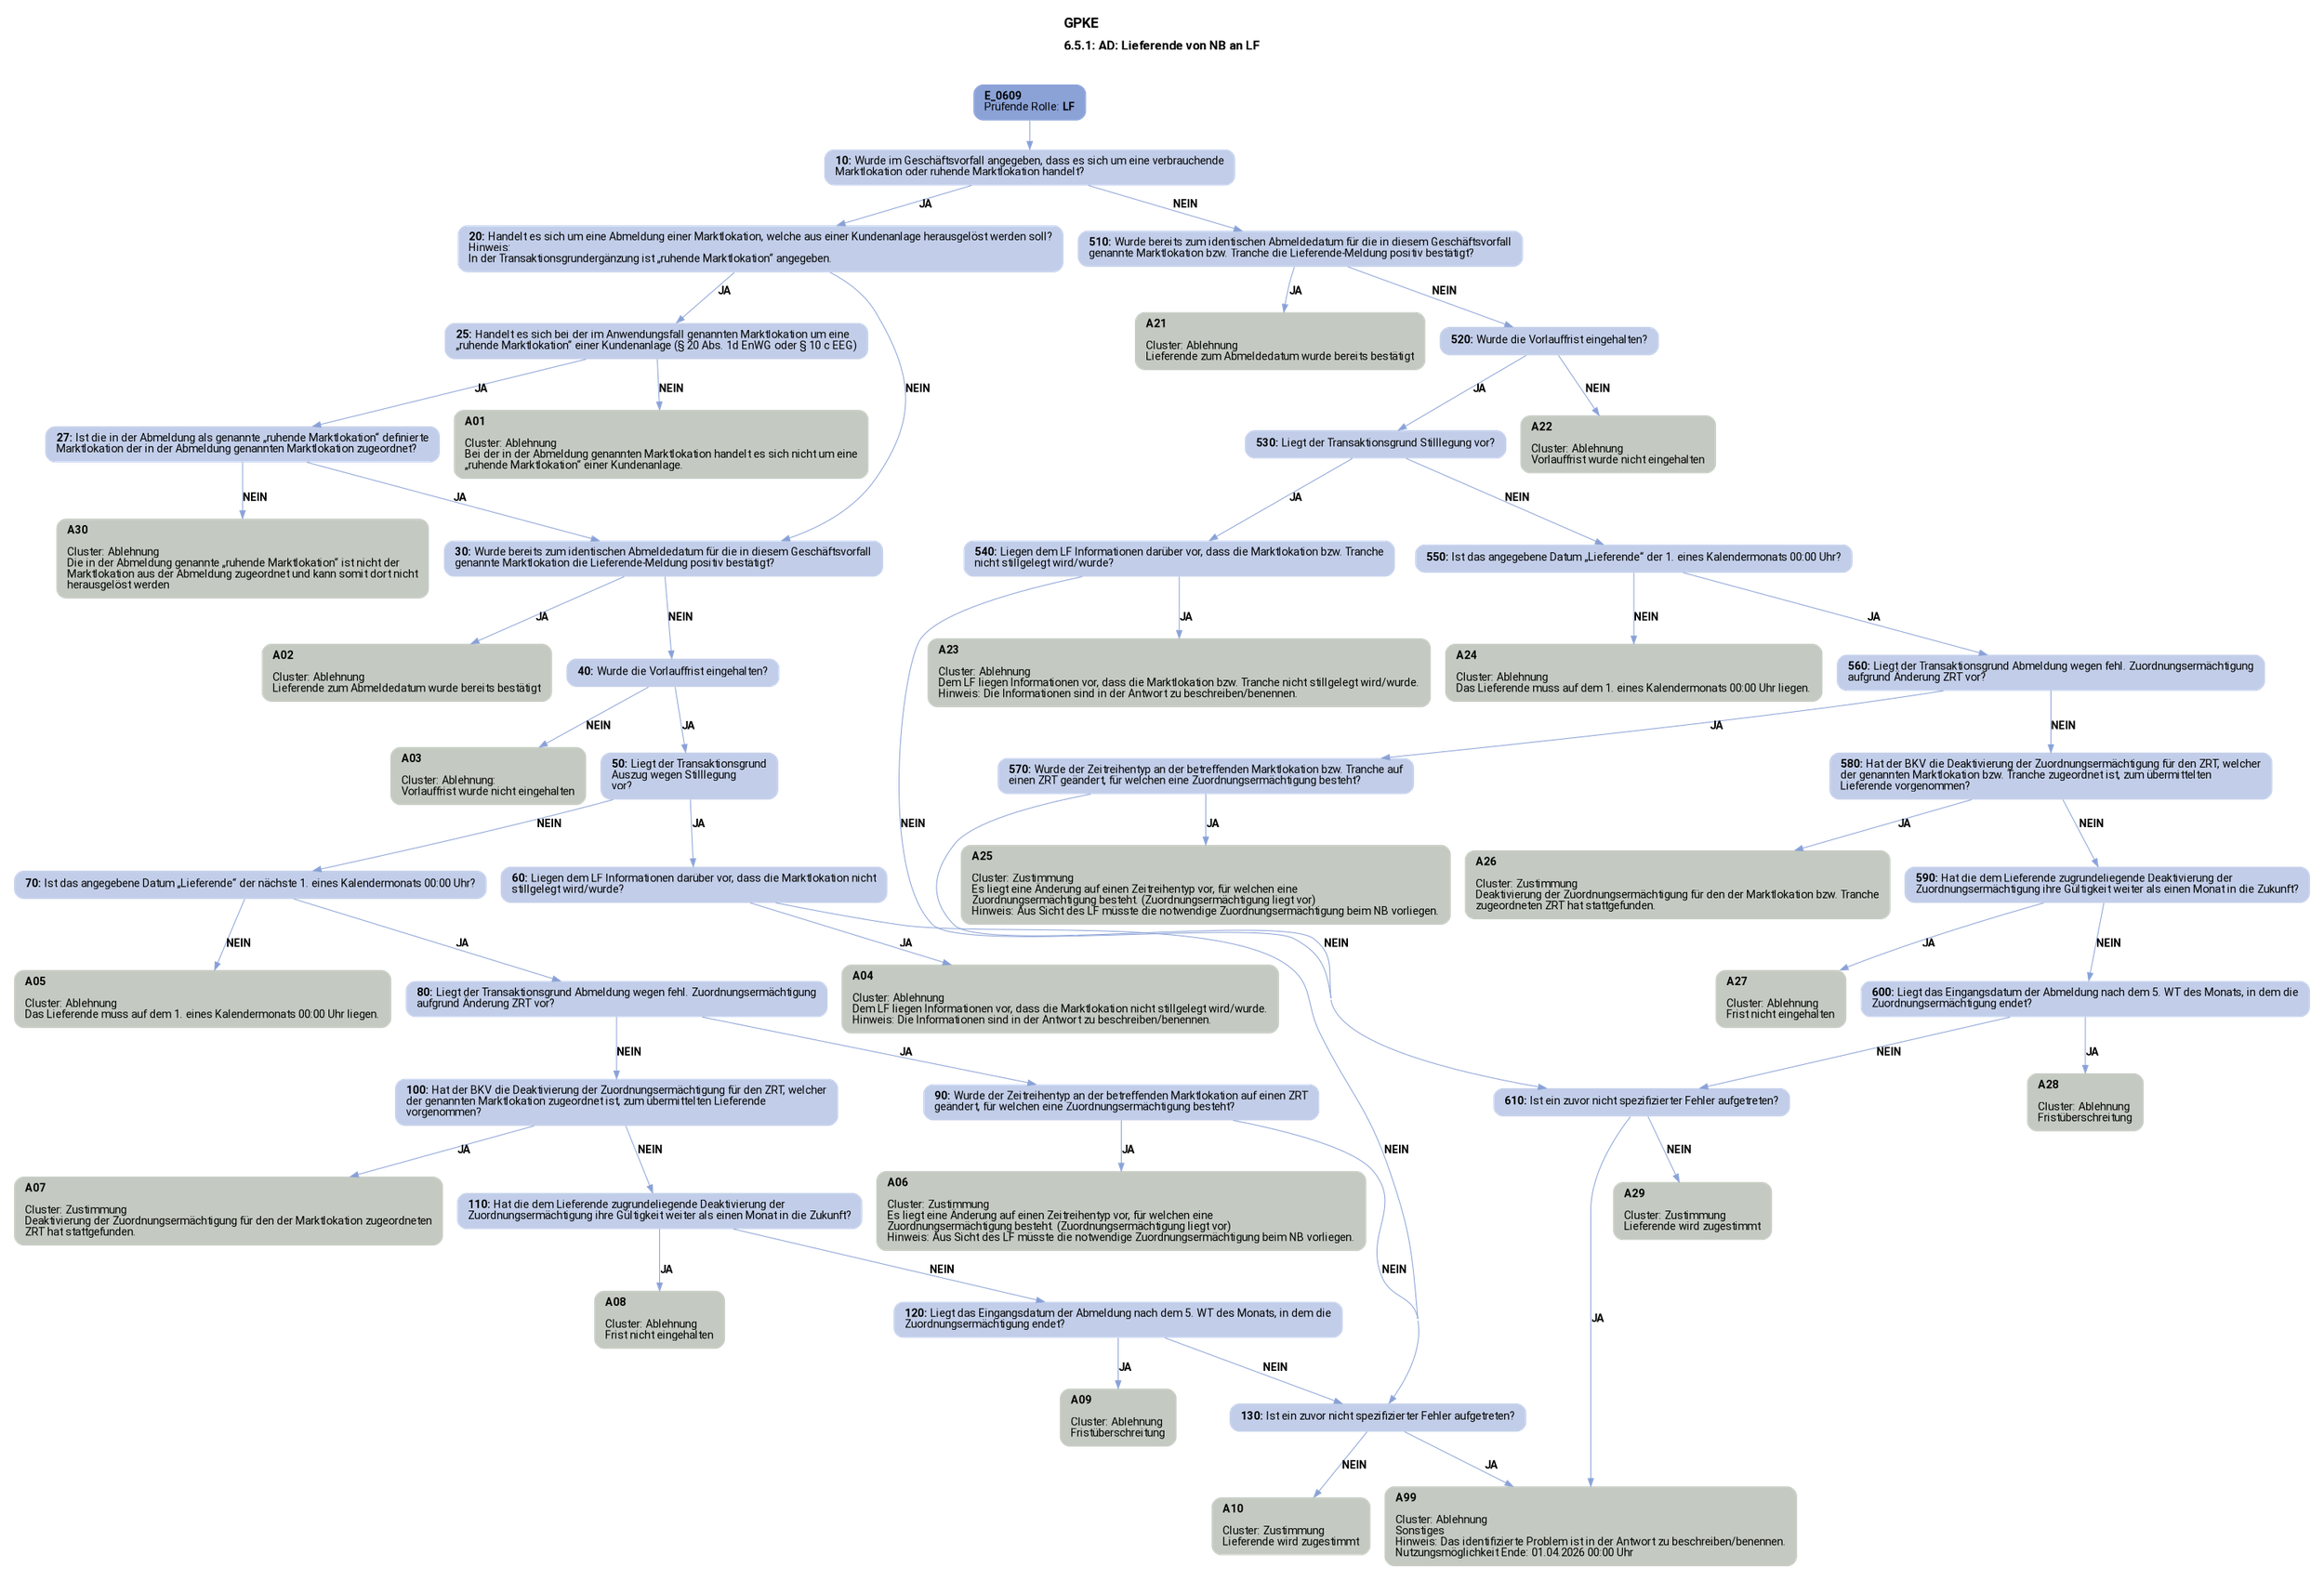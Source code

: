 digraph D {
    labelloc="t";
    label=<<B><FONT POINT-SIZE="18">GPKE</FONT></B><BR align="left"/><BR/><B><FONT POINT-SIZE="16">6.5.1: AD: Lieferende von NB an LF</FONT></B><BR align="left"/><BR/><BR/><BR/>>;
    ratio="compress";
    concentrate=true;
    pack=true;
    rankdir=TB;
    packmode="array";
    size="20,20";
    fontsize=12;
    pad=0.25;
    "Start" [margin="0.2,0.12", shape=box, style="filled,rounded", penwidth=0.0, fillcolor="#8ba2d7", label=<<B>E_0609</B><BR align="left"/><FONT>Prüfende Rolle: <B>LF</B></FONT><BR align="center"/>>, fontname="Roboto, sans-serif"];
    "10" [margin="0.2,0.12", shape=box, style="filled,rounded", penwidth=0.0, fillcolor="#c2cee9", label=<<B>10: </B>Wurde im Geschäftsvorfall angegeben, dass es sich um eine verbrauchende<BR align="left"/>Marktlokation oder ruhende Marktlokation handelt?<BR align="left"/>>, fontname="Roboto, sans-serif"];
    "20" [margin="0.2,0.12", shape=box, style="filled,rounded", penwidth=0.0, fillcolor="#c2cee9", label=<<B>20: </B>Handelt es sich um eine Abmeldung einer Marktlokation, welche aus einer Kundenanlage herausgelöst werden soll?<BR align="left"/>Hinweis:<BR align="left"/>In der Transaktionsgrundergänzung ist „ruhende Marktlokation“ angegeben.<BR align="left"/>>, fontname="Roboto, sans-serif"];
    "25" [margin="0.2,0.12", shape=box, style="filled,rounded", penwidth=0.0, fillcolor="#c2cee9", label=<<B>25: </B>Handelt es sich bei der im Anwendungsfall genannten Marktlokation um eine<BR align="left"/>„ruhende Marktlokation“ einer Kundenanlage (§ 20 Abs. 1d EnWG oder § 10 c EEG)<BR align="left"/>>, fontname="Roboto, sans-serif"];
    "A01" [margin="0.2,0.12", shape=box, style="filled,rounded", penwidth=0.0, fillcolor="#c4cac1", label=<<B>A01</B><BR align="left"/><BR align="left"/><FONT>Cluster: Ablehnung<BR align="left"/>Bei der in der Abmeldung genannten Marktlokation handelt es sich nicht um eine<BR align="left"/>„ruhende Marktlokation“ einer Kundenanlage.<BR align="left"/></FONT>>, fontname="Roboto, sans-serif"];
    "27" [margin="0.2,0.12", shape=box, style="filled,rounded", penwidth=0.0, fillcolor="#c2cee9", label=<<B>27: </B>Ist die in der Abmeldung als genannte „ruhende Marktlokation“ definierte<BR align="left"/>Marktlokation der in der Abmeldung genannten Marktlokation zugeordnet?<BR align="left"/>>, fontname="Roboto, sans-serif"];
    "A30" [margin="0.2,0.12", shape=box, style="filled,rounded", penwidth=0.0, fillcolor="#c4cac1", label=<<B>A30</B><BR align="left"/><BR align="left"/><FONT>Cluster: Ablehnung<BR align="left"/>Die in der Abmeldung genannte „ruhende Marktlokation“ ist nicht der<BR align="left"/>Marktlokation aus der Abmeldung zugeordnet und kann somit dort nicht<BR align="left"/>herausgelöst werden<BR align="left"/></FONT>>, fontname="Roboto, sans-serif"];
    "30" [margin="0.2,0.12", shape=box, style="filled,rounded", penwidth=0.0, fillcolor="#c2cee9", label=<<B>30: </B>Wurde bereits zum identischen Abmeldedatum für die in diesem Geschäftsvorfall<BR align="left"/>genannte Marktlokation die Lieferende-Meldung positiv bestätigt?<BR align="left"/>>, fontname="Roboto, sans-serif"];
    "A02" [margin="0.2,0.12", shape=box, style="filled,rounded", penwidth=0.0, fillcolor="#c4cac1", label=<<B>A02</B><BR align="left"/><BR align="left"/><FONT>Cluster: Ablehnung<BR align="left"/>Lieferende zum Abmeldedatum wurde bereits bestätigt<BR align="left"/></FONT>>, fontname="Roboto, sans-serif"];
    "40" [margin="0.2,0.12", shape=box, style="filled,rounded", penwidth=0.0, fillcolor="#c2cee9", label=<<B>40: </B>Wurde die Vorlauffrist eingehalten?<BR align="left"/>>, fontname="Roboto, sans-serif"];
    "A03" [margin="0.2,0.12", shape=box, style="filled,rounded", penwidth=0.0, fillcolor="#c4cac1", label=<<B>A03</B><BR align="left"/><BR align="left"/><FONT>Cluster: Ablehnung:<BR align="left"/>Vorlauffrist wurde nicht eingehalten<BR align="left"/></FONT>>, fontname="Roboto, sans-serif"];
    "50" [margin="0.2,0.12", shape=box, style="filled,rounded", penwidth=0.0, fillcolor="#c2cee9", label=<<B>50: </B>Liegt der Transaktionsgrund<BR align="left"/>Auszug wegen Stilllegung<BR align="left"/>vor?<BR align="left"/>>, fontname="Roboto, sans-serif"];
    "60" [margin="0.2,0.12", shape=box, style="filled,rounded", penwidth=0.0, fillcolor="#c2cee9", label=<<B>60: </B>Liegen dem LF Informationen darüber vor, dass die Marktlokation nicht<BR align="left"/>stillgelegt wird/wurde?<BR align="left"/>>, fontname="Roboto, sans-serif"];
    "A04" [margin="0.2,0.12", shape=box, style="filled,rounded", penwidth=0.0, fillcolor="#c4cac1", label=<<B>A04</B><BR align="left"/><BR align="left"/><FONT>Cluster: Ablehnung<BR align="left"/>Dem LF liegen Informationen vor, dass die Marktlokation nicht stillgelegt wird/wurde.<BR align="left"/>Hinweis: Die Informationen sind in der Antwort zu beschreiben/benennen.<BR align="left"/></FONT>>, fontname="Roboto, sans-serif"];
    "70" [margin="0.2,0.12", shape=box, style="filled,rounded", penwidth=0.0, fillcolor="#c2cee9", label=<<B>70: </B>Ist das angegebene Datum „Lieferende“ der nächste 1. eines Kalendermonats 00:00 Uhr?<BR align="left"/>>, fontname="Roboto, sans-serif"];
    "A05" [margin="0.2,0.12", shape=box, style="filled,rounded", penwidth=0.0, fillcolor="#c4cac1", label=<<B>A05</B><BR align="left"/><BR align="left"/><FONT>Cluster: Ablehnung<BR align="left"/>Das Lieferende muss auf dem 1. eines Kalendermonats 00:00 Uhr liegen.<BR align="left"/></FONT>>, fontname="Roboto, sans-serif"];
    "80" [margin="0.2,0.12", shape=box, style="filled,rounded", penwidth=0.0, fillcolor="#c2cee9", label=<<B>80: </B>Liegt der Transaktionsgrund Abmeldung wegen fehl. Zuordnungsermächtigung<BR align="left"/>aufgrund Änderung ZRT vor?<BR align="left"/>>, fontname="Roboto, sans-serif"];
    "90" [margin="0.2,0.12", shape=box, style="filled,rounded", penwidth=0.0, fillcolor="#c2cee9", label=<<B>90: </B>Wurde der Zeitreihentyp an der betreffenden Marktlokation auf einen ZRT<BR align="left"/>geändert, für welchen eine Zuordnungsermächtigung besteht?<BR align="left"/>>, fontname="Roboto, sans-serif"];
    "A06" [margin="0.2,0.12", shape=box, style="filled,rounded", penwidth=0.0, fillcolor="#c4cac1", label=<<B>A06</B><BR align="left"/><BR align="left"/><FONT>Cluster: Zustimmung<BR align="left"/>Es liegt eine Änderung auf einen Zeitreihentyp vor, für welchen eine<BR align="left"/>Zuordnungsermächtigung besteht. (Zuordnungsermächtigung liegt vor)<BR align="left"/>Hinweis: Aus Sicht des LF müsste die notwendige Zuordnungsermächtigung beim NB vorliegen.<BR align="left"/></FONT>>, fontname="Roboto, sans-serif"];
    "100" [margin="0.2,0.12", shape=box, style="filled,rounded", penwidth=0.0, fillcolor="#c2cee9", label=<<B>100: </B>Hat der BKV die Deaktivierung der Zuordnungsermächtigung für den ZRT, welcher<BR align="left"/>der genannten Marktlokation zugeordnet ist, zum übermittelten Lieferende<BR align="left"/>vorgenommen?<BR align="left"/>>, fontname="Roboto, sans-serif"];
    "A07" [margin="0.2,0.12", shape=box, style="filled,rounded", penwidth=0.0, fillcolor="#c4cac1", label=<<B>A07</B><BR align="left"/><BR align="left"/><FONT>Cluster: Zustimmung<BR align="left"/>Deaktivierung der Zuordnungsermächtigung für den der Marktlokation zugeordneten<BR align="left"/>ZRT hat stattgefunden.<BR align="left"/></FONT>>, fontname="Roboto, sans-serif"];
    "110" [margin="0.2,0.12", shape=box, style="filled,rounded", penwidth=0.0, fillcolor="#c2cee9", label=<<B>110: </B>Hat die dem Lieferende zugrundeliegende Deaktivierung der<BR align="left"/>Zuordnungsermächtigung ihre Gültigkeit weiter als einen Monat in die Zukunft?<BR align="left"/>>, fontname="Roboto, sans-serif"];
    "A08" [margin="0.2,0.12", shape=box, style="filled,rounded", penwidth=0.0, fillcolor="#c4cac1", label=<<B>A08</B><BR align="left"/><BR align="left"/><FONT>Cluster: Ablehnung <BR align="left"/>Frist nicht eingehalten<BR align="left"/></FONT>>, fontname="Roboto, sans-serif"];
    "120" [margin="0.2,0.12", shape=box, style="filled,rounded", penwidth=0.0, fillcolor="#c2cee9", label=<<B>120: </B>Liegt das Eingangsdatum der Abmeldung nach dem 5. WT des Monats, in dem die<BR align="left"/>Zuordnungsermächtigung endet?<BR align="left"/>>, fontname="Roboto, sans-serif"];
    "A09" [margin="0.2,0.12", shape=box, style="filled,rounded", penwidth=0.0, fillcolor="#c4cac1", label=<<B>A09</B><BR align="left"/><BR align="left"/><FONT>Cluster: Ablehnung <BR align="left"/>Fristüberschreitung<BR align="left"/></FONT>>, fontname="Roboto, sans-serif"];
    "130" [margin="0.2,0.12", shape=box, style="filled,rounded", penwidth=0.0, fillcolor="#c2cee9", label=<<B>130: </B>Ist ein zuvor nicht spezifizierter Fehler aufgetreten?<BR align="left"/>>, fontname="Roboto, sans-serif"];
    "A99" [margin="0.2,0.12", shape=box, style="filled,rounded", penwidth=0.0, fillcolor="#c4cac1", label=<<B>A99</B><BR align="left"/><BR align="left"/><FONT>Cluster: Ablehnung<BR align="left"/>Sonstiges<BR align="left"/>Hinweis: Das identifizierte Problem ist in der Antwort zu beschreiben/benennen.<BR align="left"/>Nutzungsmöglichkeit Ende: 01.04.2026 00:00 Uhr<BR align="left"/></FONT>>, fontname="Roboto, sans-serif"];
    "A10" [margin="0.2,0.12", shape=box, style="filled,rounded", penwidth=0.0, fillcolor="#c4cac1", label=<<B>A10</B><BR align="left"/><BR align="left"/><FONT>Cluster: Zustimmung<BR align="left"/>Lieferende wird zugestimmt<BR align="left"/></FONT>>, fontname="Roboto, sans-serif"];
    "510" [margin="0.2,0.12", shape=box, style="filled,rounded", penwidth=0.0, fillcolor="#c2cee9", label=<<B>510: </B>Wurde bereits zum identischen Abmeldedatum für die in diesem Geschäftsvorfall<BR align="left"/>genannte Marktlokation bzw. Tranche die Lieferende-Meldung positiv bestätigt?<BR align="left"/>>, fontname="Roboto, sans-serif"];
    "A21" [margin="0.2,0.12", shape=box, style="filled,rounded", penwidth=0.0, fillcolor="#c4cac1", label=<<B>A21</B><BR align="left"/><BR align="left"/><FONT>Cluster: Ablehnung<BR align="left"/>Lieferende zum Abmeldedatum wurde bereits bestätigt<BR align="left"/></FONT>>, fontname="Roboto, sans-serif"];
    "520" [margin="0.2,0.12", shape=box, style="filled,rounded", penwidth=0.0, fillcolor="#c2cee9", label=<<B>520: </B>Wurde die Vorlauffrist eingehalten?<BR align="left"/>>, fontname="Roboto, sans-serif"];
    "A22" [margin="0.2,0.12", shape=box, style="filled,rounded", penwidth=0.0, fillcolor="#c4cac1", label=<<B>A22</B><BR align="left"/><BR align="left"/><FONT>Cluster: Ablehnung<BR align="left"/>Vorlauffrist wurde nicht eingehalten<BR align="left"/></FONT>>, fontname="Roboto, sans-serif"];
    "530" [margin="0.2,0.12", shape=box, style="filled,rounded", penwidth=0.0, fillcolor="#c2cee9", label=<<B>530: </B>Liegt der Transaktionsgrund Stilllegung vor?<BR align="left"/>>, fontname="Roboto, sans-serif"];
    "540" [margin="0.2,0.12", shape=box, style="filled,rounded", penwidth=0.0, fillcolor="#c2cee9", label=<<B>540: </B>Liegen dem LF Informationen darüber vor, dass die Marktlokation bzw. Tranche<BR align="left"/>nicht stillgelegt wird/wurde?<BR align="left"/>>, fontname="Roboto, sans-serif"];
    "A23" [margin="0.2,0.12", shape=box, style="filled,rounded", penwidth=0.0, fillcolor="#c4cac1", label=<<B>A23</B><BR align="left"/><BR align="left"/><FONT>Cluster: Ablehnung<BR align="left"/>Dem LF liegen Informationen vor, dass die Marktlokation bzw. Tranche nicht stillgelegt wird/wurde.<BR align="left"/>Hinweis: Die Informationen sind in der Antwort zu beschreiben/benennen.<BR align="left"/></FONT>>, fontname="Roboto, sans-serif"];
    "550" [margin="0.2,0.12", shape=box, style="filled,rounded", penwidth=0.0, fillcolor="#c2cee9", label=<<B>550: </B>Ist das angegebene Datum „Lieferende“ der 1. eines Kalendermonats 00:00 Uhr?<BR align="left"/>>, fontname="Roboto, sans-serif"];
    "A24" [margin="0.2,0.12", shape=box, style="filled,rounded", penwidth=0.0, fillcolor="#c4cac1", label=<<B>A24</B><BR align="left"/><BR align="left"/><FONT>Cluster: Ablehnung<BR align="left"/>Das Lieferende muss auf dem 1. eines Kalendermonats 00:00 Uhr liegen.<BR align="left"/></FONT>>, fontname="Roboto, sans-serif"];
    "560" [margin="0.2,0.12", shape=box, style="filled,rounded", penwidth=0.0, fillcolor="#c2cee9", label=<<B>560: </B>Liegt der Transaktionsgrund Abmeldung wegen fehl. Zuordnungsermächtigung<BR align="left"/>aufgrund Änderung ZRT vor?<BR align="left"/>>, fontname="Roboto, sans-serif"];
    "570" [margin="0.2,0.12", shape=box, style="filled,rounded", penwidth=0.0, fillcolor="#c2cee9", label=<<B>570: </B>Wurde der Zeitreihentyp an der betreffenden Marktlokation bzw. Tranche auf<BR align="left"/>einen ZRT geändert, für welchen eine Zuordnungsermächtigung besteht?<BR align="left"/>>, fontname="Roboto, sans-serif"];
    "A25" [margin="0.2,0.12", shape=box, style="filled,rounded", penwidth=0.0, fillcolor="#c4cac1", label=<<B>A25</B><BR align="left"/><BR align="left"/><FONT>Cluster: Zustimmung<BR align="left"/>Es liegt eine Änderung auf einen Zeitreihentyp vor, für welchen eine<BR align="left"/>Zuordnungsermächtigung besteht. (Zuordnungsermächtigung liegt vor)<BR align="left"/>Hinweis: Aus Sicht des LF müsste die notwendige Zuordnungsermächtigung beim NB vorliegen.<BR align="left"/></FONT>>, fontname="Roboto, sans-serif"];
    "580" [margin="0.2,0.12", shape=box, style="filled,rounded", penwidth=0.0, fillcolor="#c2cee9", label=<<B>580: </B>Hat der BKV die Deaktivierung der Zuordnungsermächtigung für den ZRT, welcher<BR align="left"/>der genannten Marktlokation bzw. Tranche zugeordnet ist, zum übermittelten<BR align="left"/>Lieferende vorgenommen?<BR align="left"/>>, fontname="Roboto, sans-serif"];
    "A26" [margin="0.2,0.12", shape=box, style="filled,rounded", penwidth=0.0, fillcolor="#c4cac1", label=<<B>A26</B><BR align="left"/><BR align="left"/><FONT>Cluster: Zustimmung<BR align="left"/>Deaktivierung der Zuordnungsermächtigung für den der Marktlokation bzw. Tranche<BR align="left"/>zugeordneten ZRT hat stattgefunden.<BR align="left"/></FONT>>, fontname="Roboto, sans-serif"];
    "590" [margin="0.2,0.12", shape=box, style="filled,rounded", penwidth=0.0, fillcolor="#c2cee9", label=<<B>590: </B>Hat die dem Lieferende zugrundeliegende Deaktivierung der<BR align="left"/>Zuordnungsermächtigung ihre Gültigkeit weiter als einen Monat in die Zukunft?<BR align="left"/>>, fontname="Roboto, sans-serif"];
    "A27" [margin="0.2,0.12", shape=box, style="filled,rounded", penwidth=0.0, fillcolor="#c4cac1", label=<<B>A27</B><BR align="left"/><BR align="left"/><FONT>Cluster: Ablehnung <BR align="left"/>Frist nicht eingehalten<BR align="left"/></FONT>>, fontname="Roboto, sans-serif"];
    "600" [margin="0.2,0.12", shape=box, style="filled,rounded", penwidth=0.0, fillcolor="#c2cee9", label=<<B>600: </B>Liegt das Eingangsdatum der Abmeldung nach dem 5. WT des Monats, in dem die<BR align="left"/>Zuordnungsermächtigung endet?<BR align="left"/>>, fontname="Roboto, sans-serif"];
    "A28" [margin="0.2,0.12", shape=box, style="filled,rounded", penwidth=0.0, fillcolor="#c4cac1", label=<<B>A28</B><BR align="left"/><BR align="left"/><FONT>Cluster: Ablehnung <BR align="left"/>Fristüberschreitung<BR align="left"/></FONT>>, fontname="Roboto, sans-serif"];
    "610" [margin="0.2,0.12", shape=box, style="filled,rounded", penwidth=0.0, fillcolor="#c2cee9", label=<<B>610: </B>Ist ein zuvor nicht spezifizierter Fehler aufgetreten?<BR align="left"/>>, fontname="Roboto, sans-serif"];
    "A29" [margin="0.2,0.12", shape=box, style="filled,rounded", penwidth=0.0, fillcolor="#c4cac1", label=<<B>A29</B><BR align="left"/><BR align="left"/><FONT>Cluster: Zustimmung<BR align="left"/>Lieferende wird zugestimmt<BR align="left"/></FONT>>, fontname="Roboto, sans-serif"];

    "Start" -> "10" [color="#88a0d6"];
    "10" -> "20" [label=<<B>JA</B>>, color="#88a0d6", fontname="Roboto, sans-serif"];
    "10" -> "510" [label=<<B>NEIN</B>>, color="#88a0d6", fontname="Roboto, sans-serif"];
    "20" -> "25" [label=<<B>JA</B>>, color="#88a0d6", fontname="Roboto, sans-serif"];
    "20" -> "30" [label=<<B>NEIN</B>>, color="#88a0d6", fontname="Roboto, sans-serif"];
    "25" -> "A01" [label=<<B>NEIN</B>>, color="#88a0d6", fontname="Roboto, sans-serif"];
    "25" -> "27" [label=<<B>JA</B>>, color="#88a0d6", fontname="Roboto, sans-serif"];
    "27" -> "A30" [label=<<B>NEIN</B>>, color="#88a0d6", fontname="Roboto, sans-serif"];
    "27" -> "30" [label=<<B>JA</B>>, color="#88a0d6", fontname="Roboto, sans-serif"];
    "30" -> "A02" [label=<<B>JA</B>>, color="#88a0d6", fontname="Roboto, sans-serif"];
    "30" -> "40" [label=<<B>NEIN</B>>, color="#88a0d6", fontname="Roboto, sans-serif"];
    "40" -> "A03" [label=<<B>NEIN</B>>, color="#88a0d6", fontname="Roboto, sans-serif"];
    "40" -> "50" [label=<<B>JA</B>>, color="#88a0d6", fontname="Roboto, sans-serif"];
    "50" -> "60" [label=<<B>JA</B>>, color="#88a0d6", fontname="Roboto, sans-serif"];
    "50" -> "70" [label=<<B>NEIN</B>>, color="#88a0d6", fontname="Roboto, sans-serif"];
    "60" -> "A04" [label=<<B>JA</B>>, color="#88a0d6", fontname="Roboto, sans-serif"];
    "60" -> "130" [label=<<B>NEIN</B>>, color="#88a0d6", fontname="Roboto, sans-serif"];
    "70" -> "A05" [label=<<B>NEIN</B>>, color="#88a0d6", fontname="Roboto, sans-serif"];
    "70" -> "80" [label=<<B>JA</B>>, color="#88a0d6", fontname="Roboto, sans-serif"];
    "80" -> "90" [label=<<B>JA</B>>, color="#88a0d6", fontname="Roboto, sans-serif"];
    "80" -> "100" [label=<<B>NEIN</B>>, color="#88a0d6", fontname="Roboto, sans-serif"];
    "90" -> "A06" [label=<<B>JA</B>>, color="#88a0d6", fontname="Roboto, sans-serif"];
    "90" -> "130" [label=<<B>NEIN</B>>, color="#88a0d6", fontname="Roboto, sans-serif"];
    "100" -> "A07" [label=<<B>JA</B>>, color="#88a0d6", fontname="Roboto, sans-serif"];
    "100" -> "110" [label=<<B>NEIN</B>>, color="#88a0d6", fontname="Roboto, sans-serif"];
    "110" -> "A08" [label=<<B>JA</B>>, color="#88a0d6", fontname="Roboto, sans-serif"];
    "110" -> "120" [label=<<B>NEIN</B>>, color="#88a0d6", fontname="Roboto, sans-serif"];
    "120" -> "A09" [label=<<B>JA</B>>, color="#88a0d6", fontname="Roboto, sans-serif"];
    "120" -> "130" [label=<<B>NEIN</B>>, color="#88a0d6", fontname="Roboto, sans-serif"];
    "130" -> "A99" [label=<<B>JA</B>>, color="#88a0d6", fontname="Roboto, sans-serif"];
    "130" -> "A10" [label=<<B>NEIN</B>>, color="#88a0d6", fontname="Roboto, sans-serif"];
    "510" -> "A21" [label=<<B>JA</B>>, color="#88a0d6", fontname="Roboto, sans-serif"];
    "510" -> "520" [label=<<B>NEIN</B>>, color="#88a0d6", fontname="Roboto, sans-serif"];
    "520" -> "A22" [label=<<B>NEIN</B>>, color="#88a0d6", fontname="Roboto, sans-serif"];
    "520" -> "530" [label=<<B>JA</B>>, color="#88a0d6", fontname="Roboto, sans-serif"];
    "530" -> "540" [label=<<B>JA</B>>, color="#88a0d6", fontname="Roboto, sans-serif"];
    "530" -> "550" [label=<<B>NEIN</B>>, color="#88a0d6", fontname="Roboto, sans-serif"];
    "540" -> "A23" [label=<<B>JA</B>>, color="#88a0d6", fontname="Roboto, sans-serif"];
    "540" -> "610" [label=<<B>NEIN</B>>, color="#88a0d6", fontname="Roboto, sans-serif"];
    "550" -> "A24" [label=<<B>NEIN</B>>, color="#88a0d6", fontname="Roboto, sans-serif"];
    "550" -> "560" [label=<<B>JA</B>>, color="#88a0d6", fontname="Roboto, sans-serif"];
    "560" -> "570" [label=<<B>JA</B>>, color="#88a0d6", fontname="Roboto, sans-serif"];
    "560" -> "580" [label=<<B>NEIN</B>>, color="#88a0d6", fontname="Roboto, sans-serif"];
    "570" -> "A25" [label=<<B>JA</B>>, color="#88a0d6", fontname="Roboto, sans-serif"];
    "570" -> "610" [label=<<B>NEIN</B>>, color="#88a0d6", fontname="Roboto, sans-serif"];
    "580" -> "A26" [label=<<B>JA</B>>, color="#88a0d6", fontname="Roboto, sans-serif"];
    "580" -> "590" [label=<<B>NEIN</B>>, color="#88a0d6", fontname="Roboto, sans-serif"];
    "590" -> "A27" [label=<<B>JA</B>>, color="#88a0d6", fontname="Roboto, sans-serif"];
    "590" -> "600" [label=<<B>NEIN</B>>, color="#88a0d6", fontname="Roboto, sans-serif"];
    "600" -> "A28" [label=<<B>JA</B>>, color="#88a0d6", fontname="Roboto, sans-serif"];
    "600" -> "610" [label=<<B>NEIN</B>>, color="#88a0d6", fontname="Roboto, sans-serif"];
    "610" -> "A99" [label=<<B>JA</B>>, color="#88a0d6", fontname="Roboto, sans-serif"];
    "610" -> "A29" [label=<<B>NEIN</B>>, color="#88a0d6", fontname="Roboto, sans-serif"];

    bgcolor="transparent";
fontname="Roboto, sans-serif";
}